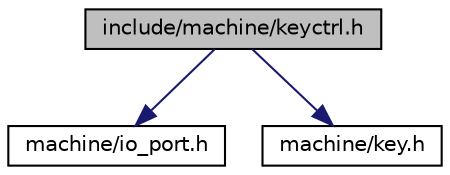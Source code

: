 digraph G
{
  bgcolor="transparent";
  edge [fontname="Helvetica",fontsize="10",labelfontname="Helvetica",labelfontsize="10"];
  node [fontname="Helvetica",fontsize="10",shape=record];
  Node1 [label="include/machine/keyctrl.h",height=0.2,width=0.4,color="black", fillcolor="grey75", style="filled" fontcolor="black"];
  Node1 -> Node2 [color="midnightblue",fontsize="10",style="solid",fontname="Helvetica"];
  Node2 [label="machine/io_port.h",height=0.2,width=0.4,color="black",URL="$io__port_8h.html"];
  Node1 -> Node3 [color="midnightblue",fontsize="10",style="solid",fontname="Helvetica"];
  Node3 [label="machine/key.h",height=0.2,width=0.4,color="black",URL="$key_8h.html"];
}
